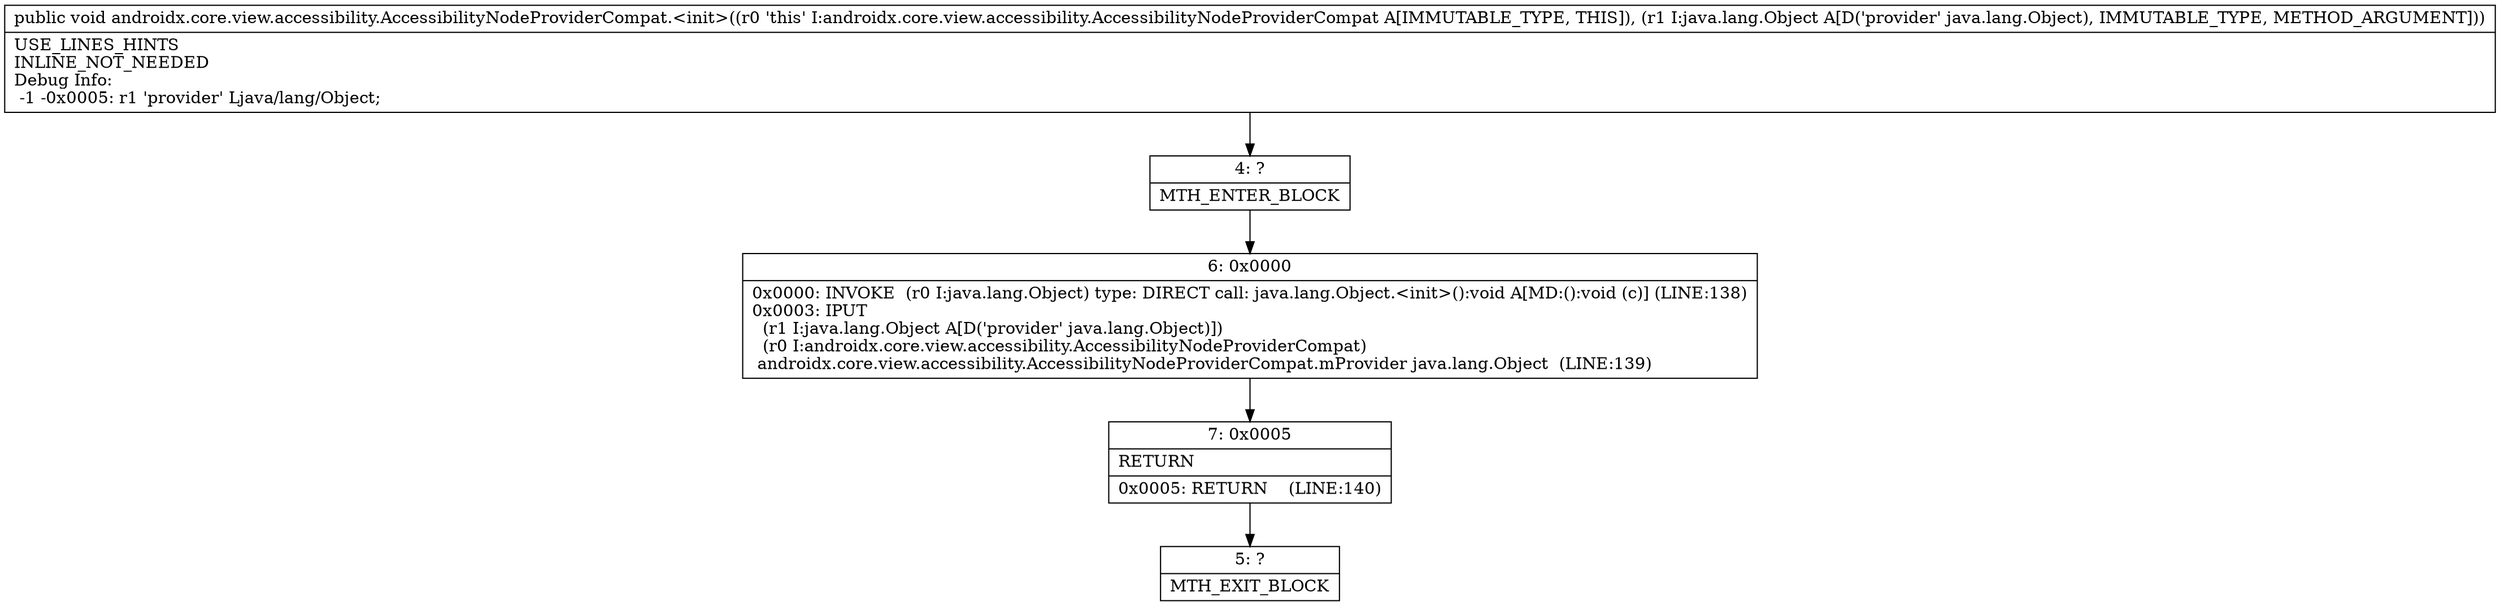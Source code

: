 digraph "CFG forandroidx.core.view.accessibility.AccessibilityNodeProviderCompat.\<init\>(Ljava\/lang\/Object;)V" {
Node_4 [shape=record,label="{4\:\ ?|MTH_ENTER_BLOCK\l}"];
Node_6 [shape=record,label="{6\:\ 0x0000|0x0000: INVOKE  (r0 I:java.lang.Object) type: DIRECT call: java.lang.Object.\<init\>():void A[MD:():void (c)] (LINE:138)\l0x0003: IPUT  \l  (r1 I:java.lang.Object A[D('provider' java.lang.Object)])\l  (r0 I:androidx.core.view.accessibility.AccessibilityNodeProviderCompat)\l androidx.core.view.accessibility.AccessibilityNodeProviderCompat.mProvider java.lang.Object  (LINE:139)\l}"];
Node_7 [shape=record,label="{7\:\ 0x0005|RETURN\l|0x0005: RETURN    (LINE:140)\l}"];
Node_5 [shape=record,label="{5\:\ ?|MTH_EXIT_BLOCK\l}"];
MethodNode[shape=record,label="{public void androidx.core.view.accessibility.AccessibilityNodeProviderCompat.\<init\>((r0 'this' I:androidx.core.view.accessibility.AccessibilityNodeProviderCompat A[IMMUTABLE_TYPE, THIS]), (r1 I:java.lang.Object A[D('provider' java.lang.Object), IMMUTABLE_TYPE, METHOD_ARGUMENT]))  | USE_LINES_HINTS\lINLINE_NOT_NEEDED\lDebug Info:\l  \-1 \-0x0005: r1 'provider' Ljava\/lang\/Object;\l}"];
MethodNode -> Node_4;Node_4 -> Node_6;
Node_6 -> Node_7;
Node_7 -> Node_5;
}

